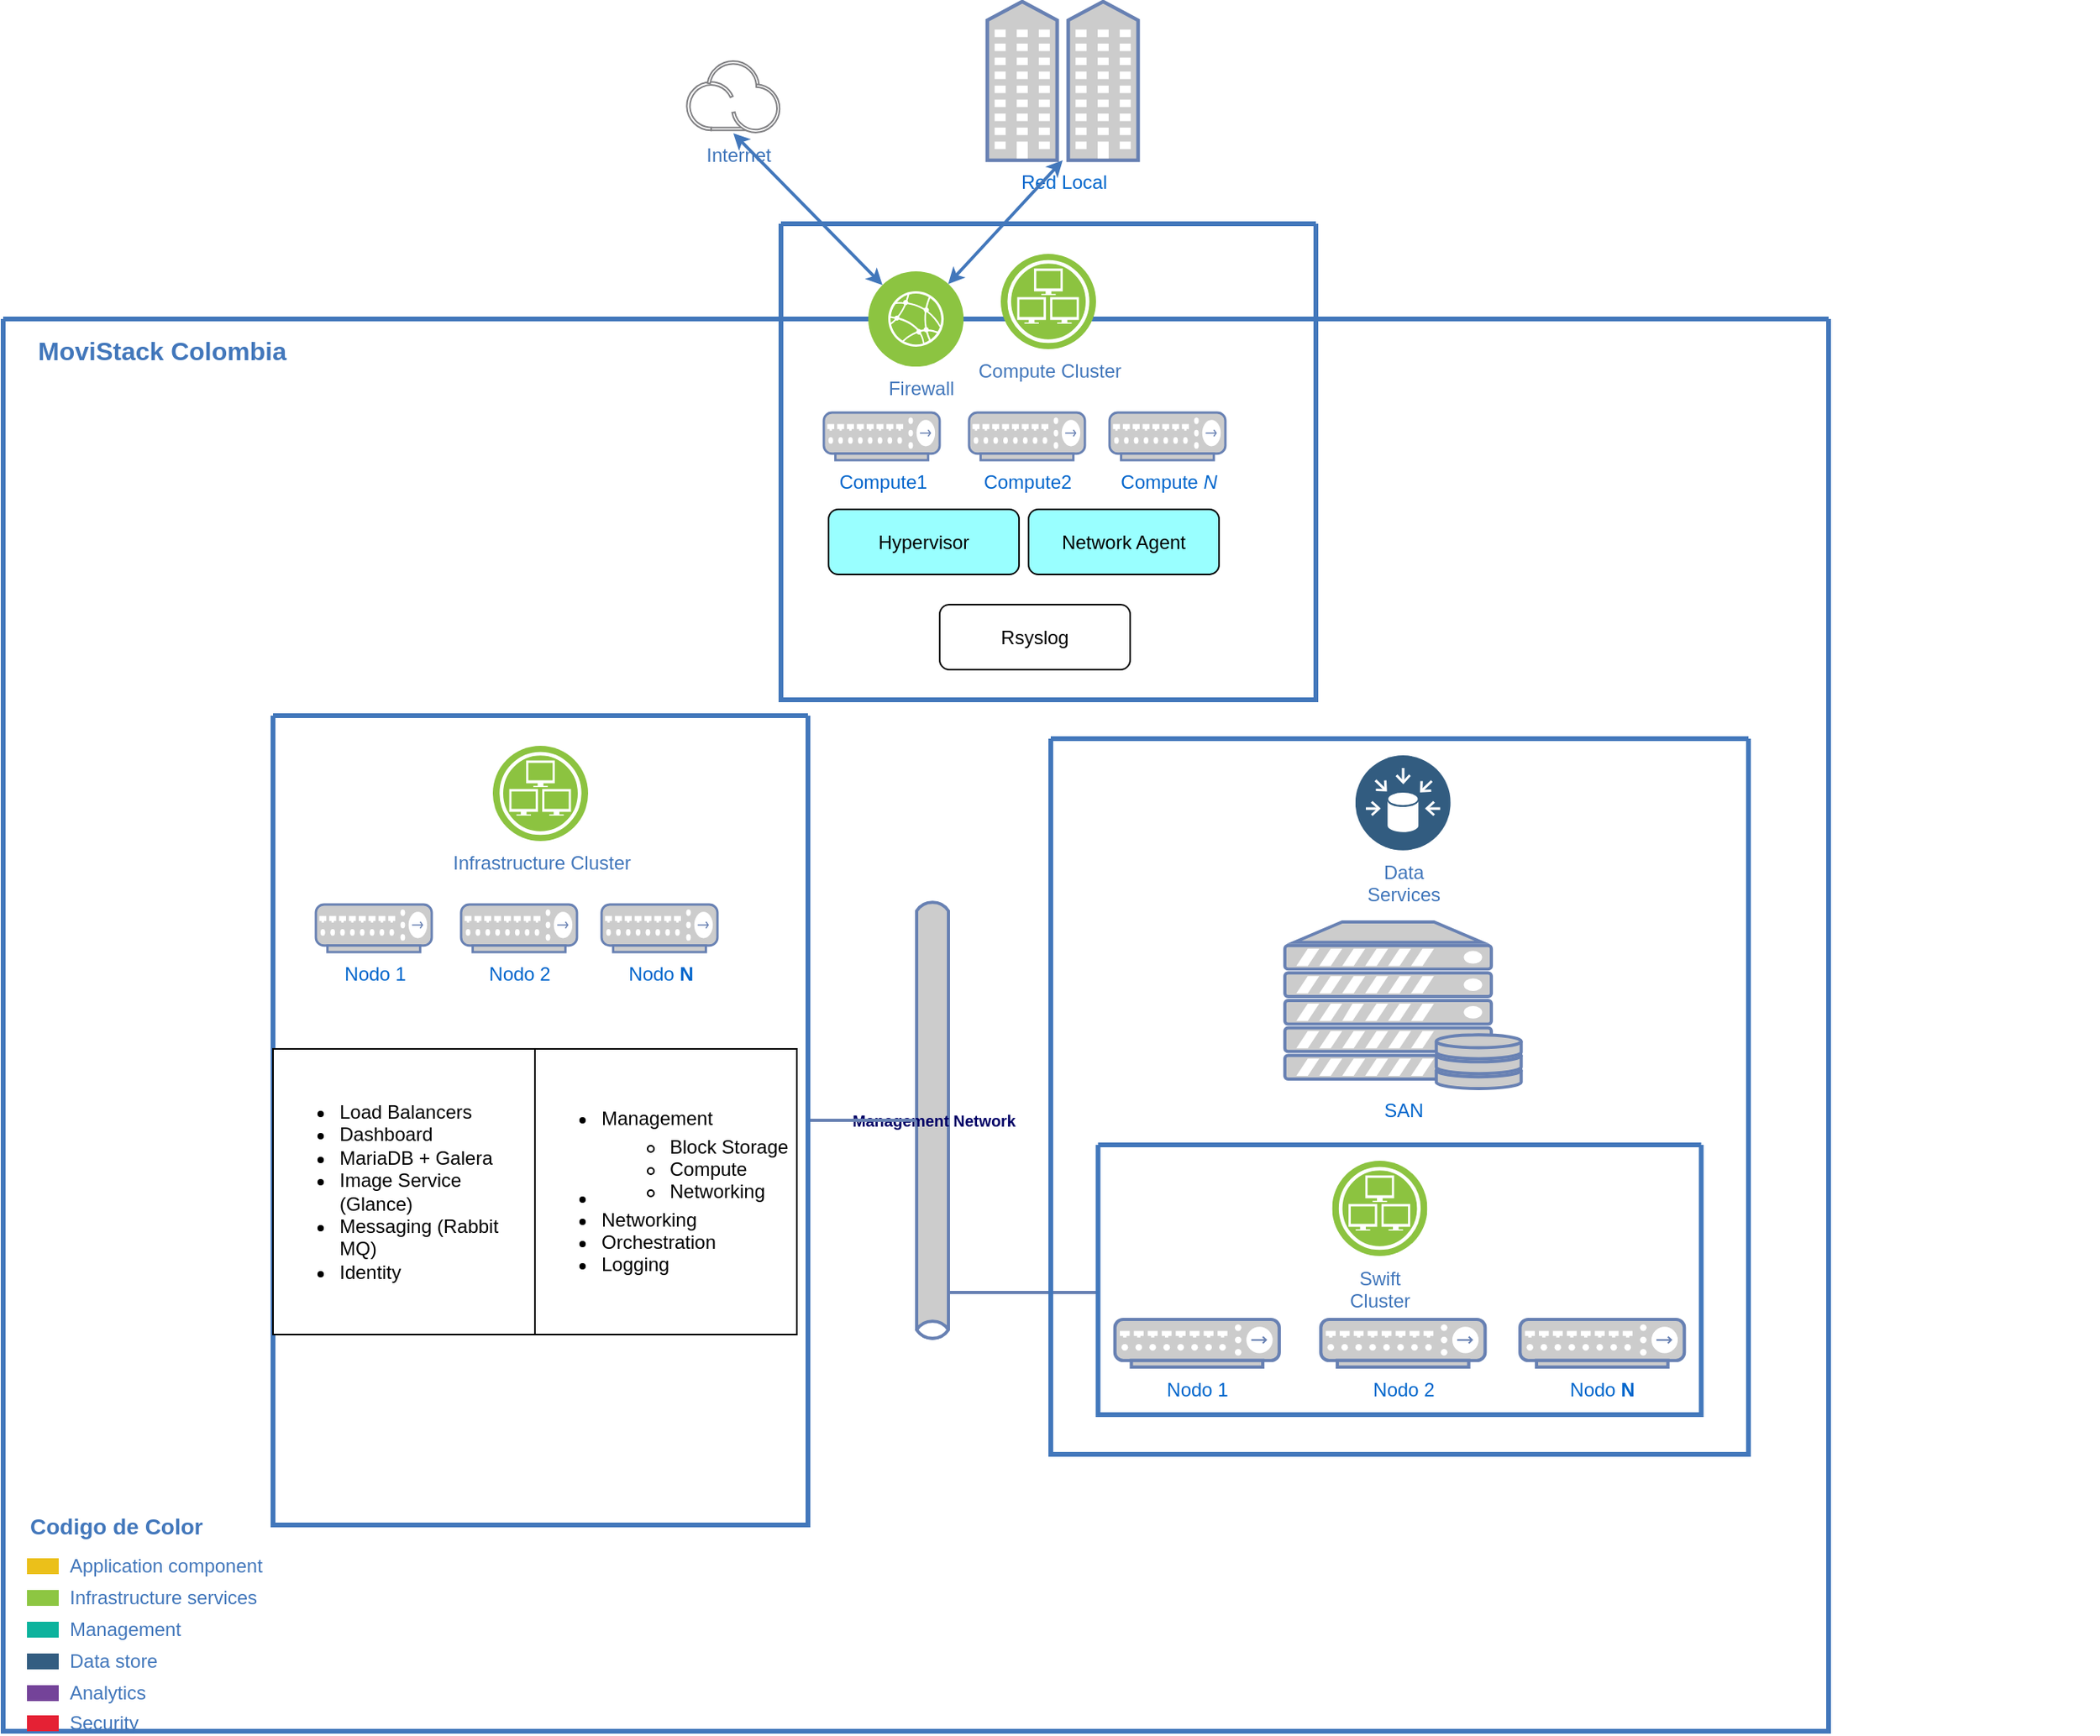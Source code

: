 <mxfile version="13.9.2" type="github">
  <diagram id="2f404044-711c-603c-8f00-f6bb4c023d3c" name="Page-1">
    <mxGraphModel dx="1134" dy="1924" grid="1" gridSize="10" guides="1" tooltips="1" connect="1" arrows="1" fold="1" page="1" pageScale="1" pageWidth="827" pageHeight="1169" background="#ffffff" math="0" shadow="0">
      <root>
        <mxCell id="0" />
        <mxCell id="1" parent="0" />
        <mxCell id="63" value="d" style="swimlane;shadow=0;strokeColor=#4277BB;fillColor=#ffffff;fontColor=none;align=right;startSize=0;collapsible=0;noLabel=1;strokeWidth=3;" parent="1" vertex="1">
          <mxGeometry x="20" y="-670" width="1150" height="890" as="geometry" />
        </mxCell>
        <mxCell id="107" value="&lt;div&gt;MoviStack Colombia&lt;br&gt;&lt;/div&gt;" style="text;html=1;align=left;verticalAlign=middle;fontColor=#4277BB;shadow=0;dashed=0;strokeColor=none;fillColor=none;labelBackgroundColor=none;fontStyle=1;fontSize=16;spacingLeft=5;" parent="63" vertex="1">
          <mxGeometry x="15" y="10" width="150" height="20" as="geometry" />
        </mxCell>
        <mxCell id="109" value="Application component" style="rounded=0;html=1;shadow=0;labelBackgroundColor=none;strokeColor=none;strokeWidth=2;fillColor=#EBC01A;gradientColor=none;fontSize=12;fontColor=#4277BB;align=left;labelPosition=right;verticalLabelPosition=middle;verticalAlign=middle;spacingLeft=5;" parent="63" vertex="1">
          <mxGeometry x="15" y="781" width="20" height="10" as="geometry" />
        </mxCell>
        <mxCell id="110" value="Infrastructure services" style="rounded=0;html=1;shadow=0;labelBackgroundColor=none;strokeColor=none;strokeWidth=2;fillColor=#8DC642;gradientColor=none;fontSize=12;fontColor=#4277BB;align=left;labelPosition=right;verticalLabelPosition=middle;verticalAlign=middle;spacingLeft=5;" parent="63" vertex="1">
          <mxGeometry x="15" y="801" width="20" height="10" as="geometry" />
        </mxCell>
        <mxCell id="111" value="Management" style="rounded=0;html=1;shadow=0;labelBackgroundColor=none;strokeColor=none;strokeWidth=2;fillColor=#0DB39D;gradientColor=none;fontSize=12;fontColor=#4277BB;align=left;labelPosition=right;verticalLabelPosition=middle;verticalAlign=middle;spacingLeft=5;" parent="63" vertex="1">
          <mxGeometry x="15" y="821" width="20" height="10" as="geometry" />
        </mxCell>
        <mxCell id="112" value="Data store" style="rounded=0;html=1;shadow=0;labelBackgroundColor=none;strokeColor=none;strokeWidth=2;fillColor=#335D81;gradientColor=none;fontSize=12;fontColor=#4277BB;align=left;labelPosition=right;verticalLabelPosition=middle;verticalAlign=middle;spacingLeft=5;" parent="63" vertex="1">
          <mxGeometry x="15" y="841" width="20" height="10" as="geometry" />
        </mxCell>
        <mxCell id="113" value="Analytics" style="rounded=0;html=1;shadow=0;labelBackgroundColor=none;strokeColor=none;strokeWidth=2;fillColor=#744399;gradientColor=none;fontSize=12;fontColor=#4277BB;align=left;labelPosition=right;verticalLabelPosition=middle;verticalAlign=middle;spacingLeft=5;" parent="63" vertex="1">
          <mxGeometry x="15" y="861" width="20" height="10" as="geometry" />
        </mxCell>
        <mxCell id="115" value="Security" style="rounded=0;html=1;shadow=0;labelBackgroundColor=none;strokeColor=none;strokeWidth=2;fillColor=#E52134;gradientColor=none;fontSize=12;fontColor=#4277BB;align=left;labelPosition=right;verticalLabelPosition=middle;verticalAlign=middle;spacingLeft=5;" parent="63" vertex="1">
          <mxGeometry x="15" y="880" width="20" height="10" as="geometry" />
        </mxCell>
        <mxCell id="117" value="Codigo de Color" style="text;html=1;align=left;verticalAlign=middle;fontColor=#4277BB;shadow=0;dashed=0;strokeColor=none;fillColor=none;labelBackgroundColor=none;fontStyle=1;fontSize=14;spacingLeft=0;" parent="63" vertex="1">
          <mxGeometry x="15" y="751" width="150" height="20" as="geometry" />
        </mxCell>
        <mxCell id="185" style="edgeStyle=orthogonalEdgeStyle;rounded=0;html=1;exitX=0.75;exitY=0;entryX=0.75;entryY=0;labelBackgroundColor=#ffffff;startArrow=classic;startFill=1;startSize=4;endSize=4;jettySize=auto;orthogonalLoop=1;strokeColor=#EDC11C;strokeWidth=2;fontSize=12;fontColor=#4277BB;" parent="63" edge="1">
          <mxGeometry relative="1" as="geometry">
            <mxPoint x="88.416" y="193.167" as="sourcePoint" />
            <mxPoint x="88.416" y="193.167" as="targetPoint" />
          </mxGeometry>
        </mxCell>
        <mxCell id="r0c3RGa3e9_HJlfcR4p_-210" value="&lt;h5&gt;&lt;font color=&quot;#000066&quot;&gt;Management Network&lt;/font&gt;&lt;/h5&gt;" style="html=1;fillColor=#CCCCCC;strokeColor=#6881B3;gradientColor=none;gradientDirection=north;strokeWidth=2;shape=mxgraph.networks.bus;gradientColor=none;gradientDirection=north;fontColor=#ffffff;perimeter=backbonePerimeter;backboneSize=20;direction=south;" parent="63" vertex="1">
          <mxGeometry x="530" y="365" width="111" height="280" as="geometry" />
        </mxCell>
        <mxCell id="r0c3RGa3e9_HJlfcR4p_-213" value="" style="strokeColor=#6881B3;edgeStyle=none;rounded=0;endArrow=none;html=1;strokeWidth=2;exitX=0.001;exitY=0.547;exitDx=0;exitDy=0;exitPerimeter=0;" parent="63" source="cRJQLeUhSExgf8Py-p7z-227" target="r0c3RGa3e9_HJlfcR4p_-210" edge="1">
          <mxGeometry relative="1" as="geometry">
            <mxPoint x="917" y="763" as="sourcePoint" />
          </mxGeometry>
        </mxCell>
        <mxCell id="r0c3RGa3e9_HJlfcR4p_-215" value="" style="strokeColor=#6881B3;edgeStyle=none;rounded=0;endArrow=none;html=1;strokeWidth=2;" parent="63" source="174" target="r0c3RGa3e9_HJlfcR4p_-210" edge="1">
          <mxGeometry relative="1" as="geometry">
            <mxPoint x="700" y="560" as="sourcePoint" />
          </mxGeometry>
        </mxCell>
        <mxCell id="174" value="" style="swimlane;shadow=0;labelBackgroundColor=#007FFF;strokeColor=#4277BB;fillColor=none;gradientColor=none;fontColor=#000000;align=right;collapsible=0;startSize=0;strokeWidth=3;" parent="63" vertex="1">
          <mxGeometry x="170" y="250" width="337" height="510" as="geometry" />
        </mxCell>
        <mxCell id="176" value="Infrastructure Cluster" style="aspect=fixed;perimeter=ellipsePerimeter;html=1;align=center;shadow=0;dashed=0;image;image=img/lib/ibm/infrastructure/infrastructure_services.svg;labelBackgroundColor=none;strokeColor=#4277BB;strokeWidth=2;fillColor=none;gradientColor=none;fontSize=12;fontColor=#4277BB;" parent="174" vertex="1">
          <mxGeometry x="138.5" y="19" width="60" height="60" as="geometry" />
        </mxCell>
        <mxCell id="r0c3RGa3e9_HJlfcR4p_-209" value="Nodo 1" style="fontColor=#0066CC;verticalAlign=top;verticalLabelPosition=bottom;labelPosition=center;align=center;html=1;outlineConnect=0;fillColor=#CCCCCC;strokeColor=#6881B3;gradientColor=none;gradientDirection=north;strokeWidth=2;shape=mxgraph.networks.hub;" parent="174" vertex="1">
          <mxGeometry x="27" y="119" width="73" height="30" as="geometry" />
        </mxCell>
        <mxCell id="r0c3RGa3e9_HJlfcR4p_-224" value="Nodo &lt;b&gt;N&lt;/b&gt;" style="fontColor=#0066CC;verticalAlign=top;verticalLabelPosition=bottom;labelPosition=center;align=center;html=1;outlineConnect=0;fillColor=#CCCCCC;strokeColor=#6881B3;gradientColor=none;gradientDirection=north;strokeWidth=2;shape=mxgraph.networks.hub;" parent="174" vertex="1">
          <mxGeometry x="207" y="119" width="73" height="30" as="geometry" />
        </mxCell>
        <mxCell id="r0c3RGa3e9_HJlfcR4p_-223" value="&lt;div&gt;Nodo 2&lt;/div&gt;&lt;div&gt;&lt;br&gt;&lt;/div&gt;" style="fontColor=#0066CC;verticalAlign=top;verticalLabelPosition=bottom;labelPosition=center;align=center;html=1;outlineConnect=0;fillColor=#CCCCCC;strokeColor=#6881B3;gradientColor=none;gradientDirection=north;strokeWidth=2;shape=mxgraph.networks.hub;" parent="174" vertex="1">
          <mxGeometry x="118.5" y="119" width="73" height="30" as="geometry" />
        </mxCell>
        <mxCell id="TJGVynn4FpxAebqBIFAy-215" value="" style="shape=table;html=1;whiteSpace=wrap;startSize=0;container=1;collapsible=0;childLayout=tableLayout;" vertex="1" parent="174">
          <mxGeometry y="210" width="330" height="180" as="geometry" />
        </mxCell>
        <mxCell id="TJGVynn4FpxAebqBIFAy-216" value="" style="shape=partialRectangle;html=1;whiteSpace=wrap;collapsible=0;dropTarget=0;pointerEvents=0;fillColor=none;top=0;left=0;bottom=0;right=0;points=[[0,0.5],[1,0.5]];portConstraint=eastwest;" vertex="1" parent="TJGVynn4FpxAebqBIFAy-215">
          <mxGeometry width="330" height="180" as="geometry" />
        </mxCell>
        <mxCell id="TJGVynn4FpxAebqBIFAy-217" value="&lt;div align=&quot;left&quot;&gt;&lt;ul&gt;&lt;li&gt;Load Balancers&lt;/li&gt;&lt;li&gt;Dashboard&lt;/li&gt;&lt;li&gt;MariaDB + Galera&lt;/li&gt;&lt;li&gt;Image Service (Glance)&lt;/li&gt;&lt;li&gt;Messaging (Rabbit MQ)&lt;/li&gt;&lt;li&gt;Identity &lt;/li&gt;&lt;/ul&gt;&lt;/div&gt;" style="shape=partialRectangle;html=1;whiteSpace=wrap;connectable=0;overflow=hidden;fillColor=none;top=0;left=0;bottom=0;right=0;align=left;" vertex="1" parent="TJGVynn4FpxAebqBIFAy-216">
          <mxGeometry width="165" height="180" as="geometry" />
        </mxCell>
        <mxCell id="TJGVynn4FpxAebqBIFAy-218" value="&lt;div align=&quot;left&quot;&gt;&lt;ul&gt;&lt;li&gt;Management&lt;/li&gt;&lt;li&gt;&lt;table&gt;&lt;tbody&gt;&lt;tr&gt;&lt;td&gt;&lt;ul&gt;&lt;li&gt;Block Storage&lt;/li&gt;&lt;li&gt;Compute&lt;/li&gt;&lt;li&gt;Networking&lt;/li&gt;&lt;/ul&gt;&lt;/td&gt;&lt;/tr&gt;&lt;/tbody&gt;&lt;/table&gt;&lt;/li&gt;&lt;li&gt;Networking&lt;/li&gt;&lt;li&gt;Orchestration&lt;/li&gt;&lt;li&gt;Logging&lt;/li&gt;&lt;/ul&gt;&lt;/div&gt;" style="shape=partialRectangle;html=1;whiteSpace=wrap;connectable=0;overflow=hidden;fillColor=none;top=0;left=0;bottom=0;right=0;align=left;" vertex="1" parent="TJGVynn4FpxAebqBIFAy-216">
          <mxGeometry x="165" width="165" height="180" as="geometry" />
        </mxCell>
        <mxCell id="cRJQLeUhSExgf8Py-p7z-232" value="" style="group" parent="63" vertex="1" connectable="0">
          <mxGeometry x="940" y="279" width="380" height="481" as="geometry" />
        </mxCell>
        <mxCell id="cRJQLeUhSExgf8Py-p7z-227" value="" style="swimlane;shadow=0;labelBackgroundColor=#007FFF;strokeColor=#4277BB;fillColor=none;gradientColor=none;fontColor=#000000;align=right;collapsible=0;startSize=0;strokeWidth=3;" parent="cRJQLeUhSExgf8Py-p7z-232" vertex="1">
          <mxGeometry x="-250.229" y="241.5" width="380.0" height="170" as="geometry" />
        </mxCell>
        <mxCell id="cRJQLeUhSExgf8Py-p7z-207" value="Nodo 1" style="fontColor=#0066CC;verticalAlign=top;verticalLabelPosition=bottom;labelPosition=center;align=center;html=1;outlineConnect=0;fillColor=#CCCCCC;strokeColor=#6881B3;gradientColor=none;gradientDirection=north;strokeWidth=2;shape=mxgraph.networks.hub;" parent="cRJQLeUhSExgf8Py-p7z-227" vertex="1">
          <mxGeometry x="10.634" y="110" width="103.507" height="30" as="geometry" />
        </mxCell>
        <mxCell id="cRJQLeUhSExgf8Py-p7z-208" value="&lt;div&gt;Nodo 2&lt;/div&gt;&lt;div&gt;&lt;br&gt;&lt;/div&gt;" style="fontColor=#0066CC;verticalAlign=top;verticalLabelPosition=bottom;labelPosition=center;align=center;html=1;outlineConnect=0;fillColor=#CCCCCC;strokeColor=#6881B3;gradientColor=none;gradientDirection=north;strokeWidth=2;shape=mxgraph.networks.hub;" parent="cRJQLeUhSExgf8Py-p7z-227" vertex="1">
          <mxGeometry x="140.373" y="110" width="103.507" height="30" as="geometry" />
        </mxCell>
        <mxCell id="cRJQLeUhSExgf8Py-p7z-209" value="Nodo &lt;b&gt;N&lt;/b&gt;" style="fontColor=#0066CC;verticalAlign=top;verticalLabelPosition=bottom;labelPosition=center;align=center;html=1;outlineConnect=0;fillColor=#CCCCCC;strokeColor=#6881B3;gradientColor=none;gradientDirection=north;strokeWidth=2;shape=mxgraph.networks.hub;" parent="cRJQLeUhSExgf8Py-p7z-227" vertex="1">
          <mxGeometry x="265.858" y="110" width="103.507" height="30" as="geometry" />
        </mxCell>
        <mxCell id="cRJQLeUhSExgf8Py-p7z-229" value="Swift&lt;br&gt;Cluster" style="aspect=fixed;perimeter=ellipsePerimeter;html=1;align=center;shadow=0;dashed=0;image;image=img/lib/ibm/infrastructure/infrastructure_services.svg;labelBackgroundColor=none;strokeColor=#4277BB;strokeWidth=2;fillColor=none;gradientColor=none;fontSize=12;fontColor=#4277BB;" parent="cRJQLeUhSExgf8Py-p7z-227" vertex="1">
          <mxGeometry x="147.463" y="10" width="60" height="60" as="geometry" />
        </mxCell>
        <mxCell id="cRJQLeUhSExgf8Py-p7z-230" value="" style="swimlane;shadow=0;labelBackgroundColor=#007FFF;strokeColor=#4277BB;fillColor=none;gradientColor=none;fontColor=#000000;align=right;collapsible=0;startSize=0;strokeWidth=3;" parent="63" vertex="1">
          <mxGeometry x="659.995" y="264.5" width="439.552" height="451" as="geometry" />
        </mxCell>
        <mxCell id="cRJQLeUhSExgf8Py-p7z-206" value="SAN" style="fontColor=#0066CC;verticalAlign=top;verticalLabelPosition=bottom;labelPosition=center;align=center;html=1;outlineConnect=0;fillColor=#CCCCCC;strokeColor=#6881B3;gradientColor=none;gradientDirection=north;strokeWidth=2;shape=mxgraph.networks.server_storage;" parent="cRJQLeUhSExgf8Py-p7z-230" vertex="1">
          <mxGeometry x="147.463" y="115.5" width="148.881" height="105" as="geometry" />
        </mxCell>
        <mxCell id="r0c3RGa3e9_HJlfcR4p_-205" value="Data&lt;div&gt;Services&lt;/div&gt;" style="aspect=fixed;perimeter=ellipsePerimeter;html=1;align=center;shadow=0;dashed=0;image;image=img/lib/ibm/data/data_sources.svg;labelBackgroundColor=none;strokeColor=#4277BB;strokeWidth=2;fillColor=none;gradientColor=none;fontSize=12;fontColor=#4277BB;" parent="cRJQLeUhSExgf8Py-p7z-230" vertex="1">
          <mxGeometry x="191.906" y="10.5" width="60" height="60" as="geometry" />
        </mxCell>
        <mxCell id="TJGVynn4FpxAebqBIFAy-202" value="Hypervisor" style="shape=ext;rounded=1;html=1;whiteSpace=wrap;fillColor=#99FFFF;" vertex="1" parent="63">
          <mxGeometry x="520" y="120" width="120" height="41" as="geometry" />
        </mxCell>
        <mxCell id="TJGVynn4FpxAebqBIFAy-201" value="Network Agent" style="shape=ext;rounded=1;html=1;whiteSpace=wrap;fillColor=#99FFFF;" vertex="1" parent="63">
          <mxGeometry x="646" y="120" width="120" height="41" as="geometry" />
        </mxCell>
        <mxCell id="TJGVynn4FpxAebqBIFAy-208" value="Rsyslog" style="shape=ext;rounded=1;html=1;whiteSpace=wrap;" vertex="1" parent="63">
          <mxGeometry x="590" y="180" width="120" height="41" as="geometry" />
        </mxCell>
        <mxCell id="160" value="&lt;div&gt;Internet&lt;/div&gt;&lt;div&gt;&lt;br&gt;&lt;/div&gt;" style="aspect=fixed;perimeter=ellipsePerimeter;html=1;align=center;shadow=0;image;image=img/lib/ibm/miscellaneous/ibm_public_cloud.svg;labelBackgroundColor=none;strokeColor=none;strokeWidth=2;fillColor=#808080;gradientColor=none;fontSize=12;fontColor=#4277BB;rounded=0;verticalAlign=top;spacingLeft=5;labelPosition=center;verticalLabelPosition=bottom;" parent="1" vertex="1">
          <mxGeometry x="450" y="-833" width="60" height="46" as="geometry" />
        </mxCell>
        <mxCell id="TJGVynn4FpxAebqBIFAy-191" value="Red Local" style="fontColor=#0066CC;verticalAlign=top;verticalLabelPosition=bottom;labelPosition=center;align=center;html=1;outlineConnect=0;fillColor=#CCCCCC;strokeColor=#6881B3;gradientColor=none;gradientDirection=north;strokeWidth=2;shape=mxgraph.networks.community;" vertex="1" parent="1">
          <mxGeometry x="640" y="-870" width="95" height="100" as="geometry" />
        </mxCell>
        <mxCell id="189" style="rounded=0;html=1;labelBackgroundColor=#ffffff;startArrow=classic;startFill=1;startSize=4;endSize=4;jettySize=auto;orthogonalLoop=1;strokeColor=#4277BB;strokeWidth=2;fontSize=12;fontColor=#4277BB;exitX=0.5;exitY=1;exitDx=0;exitDy=0;" parent="1" target="119" edge="1" source="160">
          <mxGeometry relative="1" as="geometry">
            <mxPoint x="290" y="-450.286" as="sourcePoint" />
          </mxGeometry>
        </mxCell>
        <mxCell id="TJGVynn4FpxAebqBIFAy-193" style="rounded=0;html=1;labelBackgroundColor=#ffffff;startArrow=classic;startFill=1;startSize=4;endSize=4;jettySize=auto;orthogonalLoop=1;strokeColor=#4277BB;strokeWidth=2;fontSize=12;fontColor=#4277BB;exitX=0.5;exitY=1;exitDx=0;exitDy=0;exitPerimeter=0;" edge="1" parent="1" source="TJGVynn4FpxAebqBIFAy-191" target="119">
          <mxGeometry relative="1" as="geometry">
            <mxPoint x="960" y="-530" as="sourcePoint" />
            <mxPoint x="1015.129" y="-432.185" as="targetPoint" />
          </mxGeometry>
        </mxCell>
        <mxCell id="119" value="Firewall" style="aspect=fixed;perimeter=ellipsePerimeter;html=1;align=center;shadow=0;image;image=img/lib/ibm/infrastructure/edge_services.svg;labelBackgroundColor=none;strokeColor=none;strokeWidth=2;fillColor=#808080;gradientColor=none;fontSize=12;fontColor=#4277BB;rounded=0;verticalAlign=top;spacingLeft=5;" parent="1" vertex="1">
          <mxGeometry x="565" y="-700" width="60" height="60" as="geometry" />
        </mxCell>
        <mxCell id="TJGVynn4FpxAebqBIFAy-194" value="" style="swimlane;shadow=0;labelBackgroundColor=#007FFF;strokeColor=#4277BB;fillColor=none;gradientColor=none;fontColor=#000000;align=right;collapsible=0;startSize=0;strokeWidth=3;" vertex="1" parent="1">
          <mxGeometry x="510" y="-730" width="337" height="300" as="geometry" />
        </mxCell>
        <mxCell id="TJGVynn4FpxAebqBIFAy-195" value="Compute Cluster" style="aspect=fixed;perimeter=ellipsePerimeter;html=1;align=center;shadow=0;dashed=0;image;image=img/lib/ibm/infrastructure/infrastructure_services.svg;labelBackgroundColor=none;strokeColor=#4277BB;strokeWidth=2;fillColor=none;gradientColor=none;fontSize=12;fontColor=#4277BB;" vertex="1" parent="TJGVynn4FpxAebqBIFAy-194">
          <mxGeometry x="138.5" y="19" width="60" height="60" as="geometry" />
        </mxCell>
        <mxCell id="TJGVynn4FpxAebqBIFAy-196" value="Compute1" style="fontColor=#0066CC;verticalAlign=top;verticalLabelPosition=bottom;labelPosition=center;align=center;html=1;outlineConnect=0;fillColor=#CCCCCC;strokeColor=#6881B3;gradientColor=none;gradientDirection=north;strokeWidth=2;shape=mxgraph.networks.hub;" vertex="1" parent="TJGVynn4FpxAebqBIFAy-194">
          <mxGeometry x="27" y="119" width="73" height="30" as="geometry" />
        </mxCell>
        <mxCell id="TJGVynn4FpxAebqBIFAy-197" value="Compute &lt;i&gt;N&lt;/i&gt;" style="fontColor=#0066CC;verticalAlign=top;verticalLabelPosition=bottom;labelPosition=center;align=center;html=1;outlineConnect=0;fillColor=#CCCCCC;strokeColor=#6881B3;gradientColor=none;gradientDirection=north;strokeWidth=2;shape=mxgraph.networks.hub;" vertex="1" parent="TJGVynn4FpxAebqBIFAy-194">
          <mxGeometry x="207" y="119" width="73" height="30" as="geometry" />
        </mxCell>
        <mxCell id="TJGVynn4FpxAebqBIFAy-198" value="Compute2" style="fontColor=#0066CC;verticalAlign=top;verticalLabelPosition=bottom;labelPosition=center;align=center;html=1;outlineConnect=0;fillColor=#CCCCCC;strokeColor=#6881B3;gradientColor=none;gradientDirection=north;strokeWidth=2;shape=mxgraph.networks.hub;" vertex="1" parent="TJGVynn4FpxAebqBIFAy-194">
          <mxGeometry x="118.5" y="119" width="73" height="30" as="geometry" />
        </mxCell>
      </root>
    </mxGraphModel>
  </diagram>
</mxfile>
